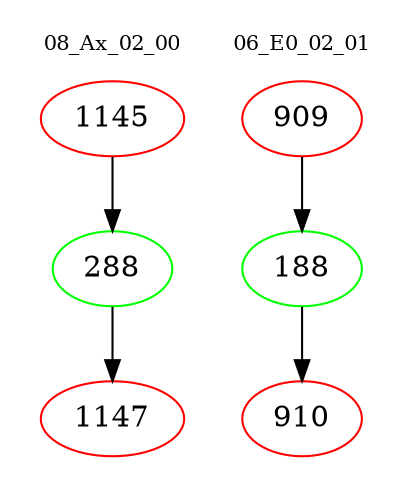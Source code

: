 digraph{
subgraph cluster_0 {
color = white
label = "08_Ax_02_00";
fontsize=10;
T0_1145 [label="1145", color="red"]
T0_1145 -> T0_288 [color="black"]
T0_288 [label="288", color="green"]
T0_288 -> T0_1147 [color="black"]
T0_1147 [label="1147", color="red"]
}
subgraph cluster_1 {
color = white
label = "06_E0_02_01";
fontsize=10;
T1_909 [label="909", color="red"]
T1_909 -> T1_188 [color="black"]
T1_188 [label="188", color="green"]
T1_188 -> T1_910 [color="black"]
T1_910 [label="910", color="red"]
}
}

